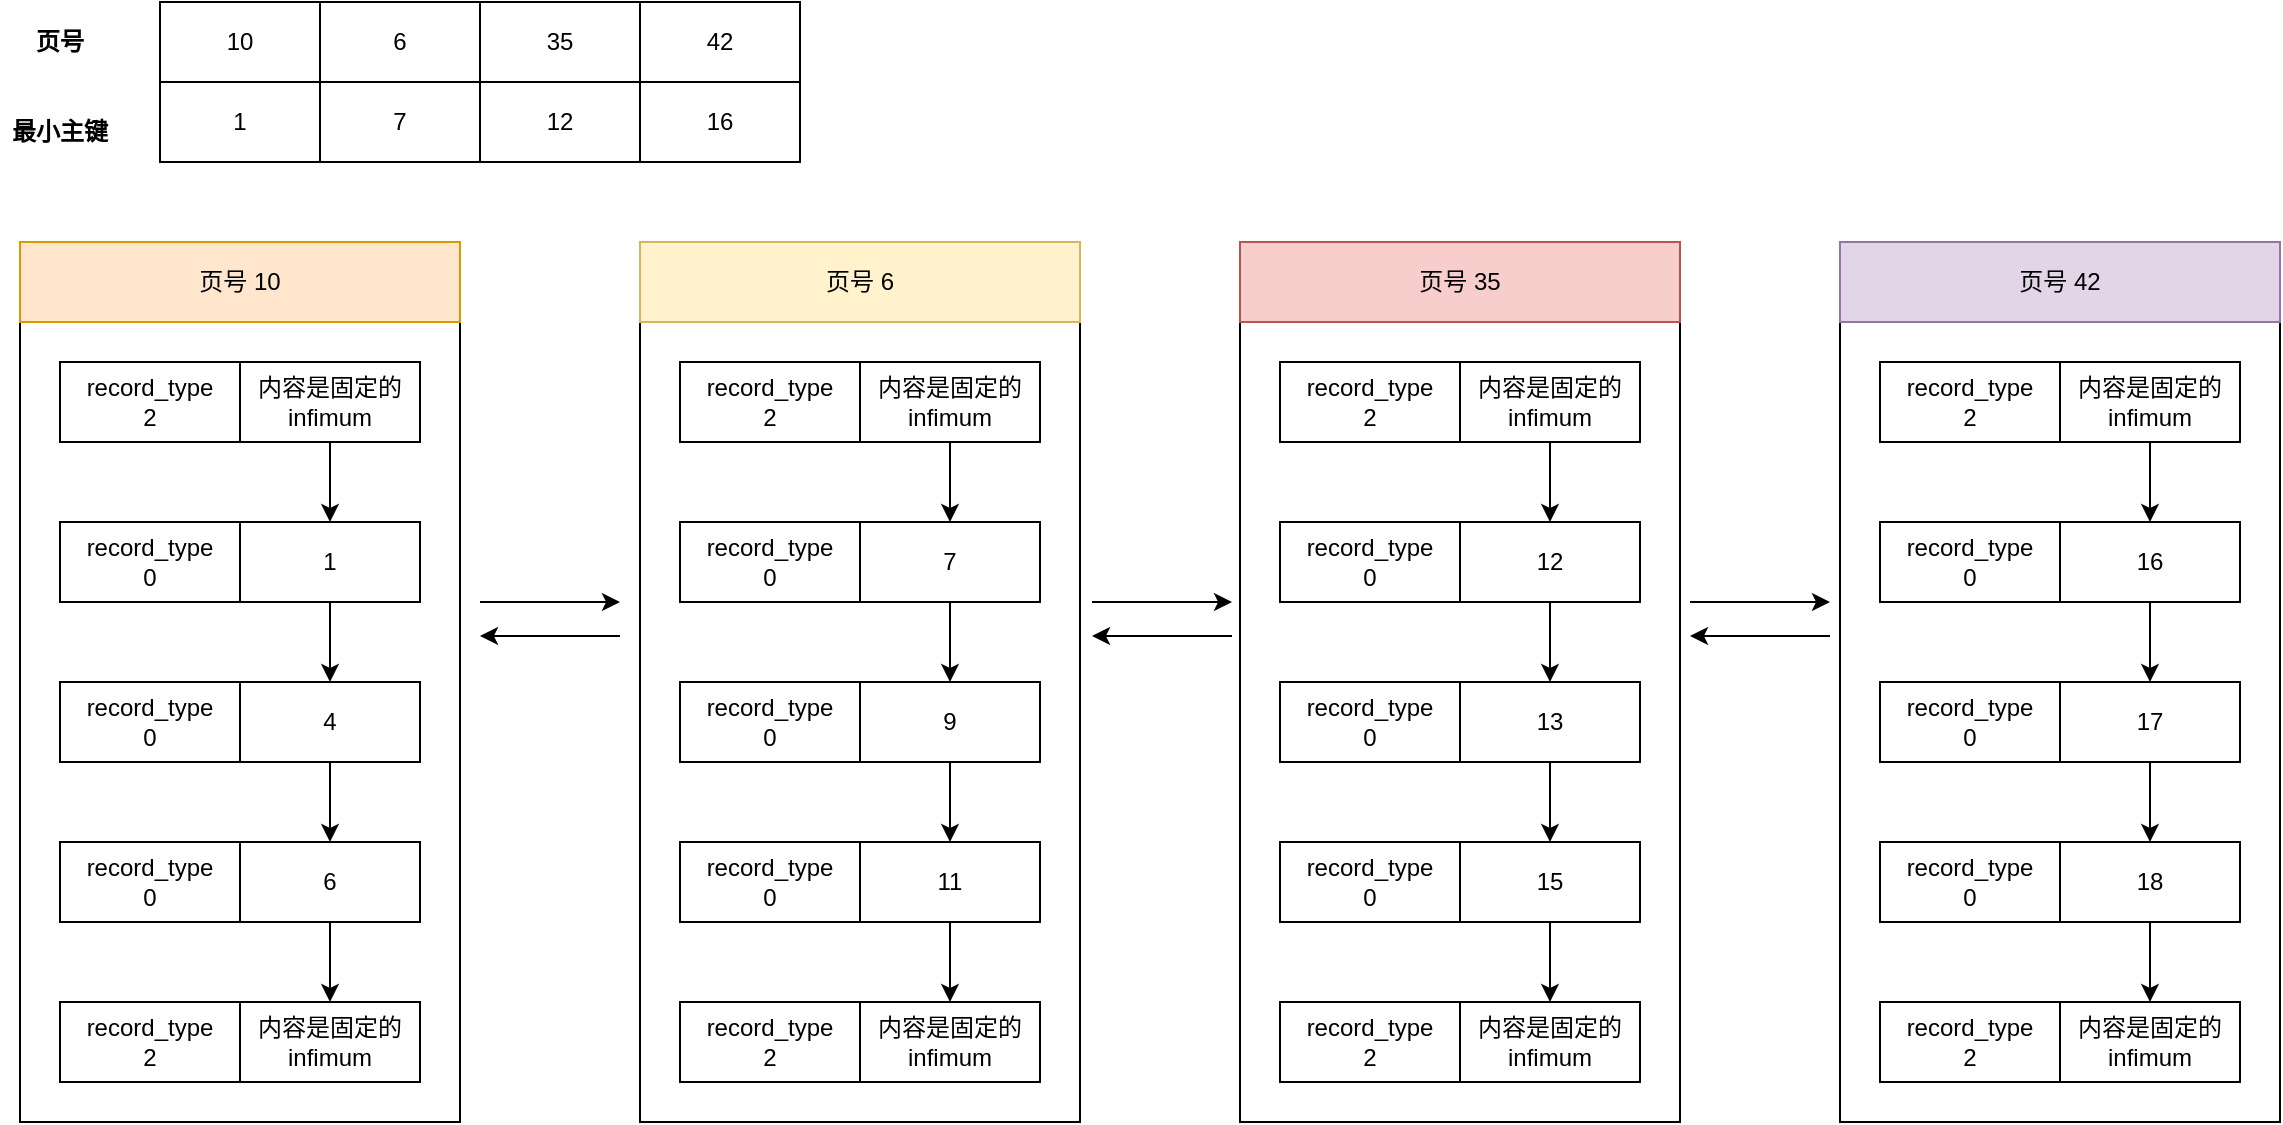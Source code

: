 <mxfile version="24.4.13" type="device">
  <diagram name="第 1 页" id="NKdOWmQQvm6w7fqxi8iw">
    <mxGraphModel dx="1050" dy="629" grid="1" gridSize="10" guides="1" tooltips="1" connect="1" arrows="1" fold="1" page="1" pageScale="1" pageWidth="1654" pageHeight="2336" math="0" shadow="0">
      <root>
        <mxCell id="0" />
        <mxCell id="1" parent="0" />
        <mxCell id="akZT5WM2nTWSPlgkCZJL-17" value="" style="rounded=0;whiteSpace=wrap;html=1;" vertex="1" parent="1">
          <mxGeometry x="210" y="260" width="220" height="400" as="geometry" />
        </mxCell>
        <mxCell id="akZT5WM2nTWSPlgkCZJL-2" value="页号 10" style="rounded=0;whiteSpace=wrap;html=1;fillColor=#ffe6cc;strokeColor=#d79b00;" vertex="1" parent="1">
          <mxGeometry x="210" y="220" width="220" height="40" as="geometry" />
        </mxCell>
        <mxCell id="akZT5WM2nTWSPlgkCZJL-3" value="record_type&lt;div&gt;2&lt;/div&gt;" style="rounded=0;whiteSpace=wrap;html=1;" vertex="1" parent="1">
          <mxGeometry x="230" y="280" width="90" height="40" as="geometry" />
        </mxCell>
        <mxCell id="akZT5WM2nTWSPlgkCZJL-7" style="edgeStyle=orthogonalEdgeStyle;rounded=0;orthogonalLoop=1;jettySize=auto;html=1;entryX=0.5;entryY=0;entryDx=0;entryDy=0;" edge="1" parent="1" source="akZT5WM2nTWSPlgkCZJL-4" target="akZT5WM2nTWSPlgkCZJL-6">
          <mxGeometry relative="1" as="geometry" />
        </mxCell>
        <mxCell id="akZT5WM2nTWSPlgkCZJL-4" value="内容是固定的&lt;div&gt;infimum&lt;/div&gt;" style="rounded=0;whiteSpace=wrap;html=1;" vertex="1" parent="1">
          <mxGeometry x="320" y="280" width="90" height="40" as="geometry" />
        </mxCell>
        <mxCell id="akZT5WM2nTWSPlgkCZJL-5" value="record_type&lt;div&gt;0&lt;/div&gt;" style="rounded=0;whiteSpace=wrap;html=1;" vertex="1" parent="1">
          <mxGeometry x="230" y="360" width="90" height="40" as="geometry" />
        </mxCell>
        <mxCell id="akZT5WM2nTWSPlgkCZJL-10" style="edgeStyle=orthogonalEdgeStyle;rounded=0;orthogonalLoop=1;jettySize=auto;html=1;entryX=0.5;entryY=0;entryDx=0;entryDy=0;" edge="1" parent="1" source="akZT5WM2nTWSPlgkCZJL-6" target="akZT5WM2nTWSPlgkCZJL-9">
          <mxGeometry relative="1" as="geometry" />
        </mxCell>
        <mxCell id="akZT5WM2nTWSPlgkCZJL-6" value="1" style="rounded=0;whiteSpace=wrap;html=1;" vertex="1" parent="1">
          <mxGeometry x="320" y="360" width="90" height="40" as="geometry" />
        </mxCell>
        <mxCell id="akZT5WM2nTWSPlgkCZJL-8" value="record_type&lt;div&gt;0&lt;/div&gt;" style="rounded=0;whiteSpace=wrap;html=1;" vertex="1" parent="1">
          <mxGeometry x="230" y="440" width="90" height="40" as="geometry" />
        </mxCell>
        <mxCell id="akZT5WM2nTWSPlgkCZJL-13" style="edgeStyle=orthogonalEdgeStyle;rounded=0;orthogonalLoop=1;jettySize=auto;html=1;entryX=0.5;entryY=0;entryDx=0;entryDy=0;" edge="1" parent="1" source="akZT5WM2nTWSPlgkCZJL-9" target="akZT5WM2nTWSPlgkCZJL-12">
          <mxGeometry relative="1" as="geometry" />
        </mxCell>
        <mxCell id="akZT5WM2nTWSPlgkCZJL-9" value="4" style="rounded=0;whiteSpace=wrap;html=1;" vertex="1" parent="1">
          <mxGeometry x="320" y="440" width="90" height="40" as="geometry" />
        </mxCell>
        <mxCell id="akZT5WM2nTWSPlgkCZJL-11" value="record_type&lt;div&gt;0&lt;/div&gt;" style="rounded=0;whiteSpace=wrap;html=1;" vertex="1" parent="1">
          <mxGeometry x="230" y="520" width="90" height="40" as="geometry" />
        </mxCell>
        <mxCell id="akZT5WM2nTWSPlgkCZJL-16" style="edgeStyle=orthogonalEdgeStyle;rounded=0;orthogonalLoop=1;jettySize=auto;html=1;entryX=0.5;entryY=0;entryDx=0;entryDy=0;" edge="1" parent="1" source="akZT5WM2nTWSPlgkCZJL-12" target="akZT5WM2nTWSPlgkCZJL-15">
          <mxGeometry relative="1" as="geometry" />
        </mxCell>
        <mxCell id="akZT5WM2nTWSPlgkCZJL-12" value="6" style="rounded=0;whiteSpace=wrap;html=1;" vertex="1" parent="1">
          <mxGeometry x="320" y="520" width="90" height="40" as="geometry" />
        </mxCell>
        <mxCell id="akZT5WM2nTWSPlgkCZJL-14" value="record_type&lt;div&gt;2&lt;/div&gt;" style="rounded=0;whiteSpace=wrap;html=1;" vertex="1" parent="1">
          <mxGeometry x="230" y="600" width="90" height="40" as="geometry" />
        </mxCell>
        <mxCell id="akZT5WM2nTWSPlgkCZJL-15" value="内容是固定的&lt;div&gt;infimum&lt;/div&gt;" style="rounded=0;whiteSpace=wrap;html=1;" vertex="1" parent="1">
          <mxGeometry x="320" y="600" width="90" height="40" as="geometry" />
        </mxCell>
        <mxCell id="akZT5WM2nTWSPlgkCZJL-18" value="" style="rounded=0;whiteSpace=wrap;html=1;" vertex="1" parent="1">
          <mxGeometry x="520" y="260" width="220" height="400" as="geometry" />
        </mxCell>
        <mxCell id="akZT5WM2nTWSPlgkCZJL-19" value="页号 6" style="rounded=0;whiteSpace=wrap;html=1;fillColor=#fff2cc;strokeColor=#d6b656;" vertex="1" parent="1">
          <mxGeometry x="520" y="220" width="220" height="40" as="geometry" />
        </mxCell>
        <mxCell id="akZT5WM2nTWSPlgkCZJL-20" value="record_type&lt;div&gt;2&lt;/div&gt;" style="rounded=0;whiteSpace=wrap;html=1;" vertex="1" parent="1">
          <mxGeometry x="540" y="280" width="90" height="40" as="geometry" />
        </mxCell>
        <mxCell id="akZT5WM2nTWSPlgkCZJL-21" style="edgeStyle=orthogonalEdgeStyle;rounded=0;orthogonalLoop=1;jettySize=auto;html=1;entryX=0.5;entryY=0;entryDx=0;entryDy=0;" edge="1" parent="1" source="akZT5WM2nTWSPlgkCZJL-22" target="akZT5WM2nTWSPlgkCZJL-25">
          <mxGeometry relative="1" as="geometry" />
        </mxCell>
        <mxCell id="akZT5WM2nTWSPlgkCZJL-22" value="内容是固定的&lt;div&gt;infimum&lt;/div&gt;" style="rounded=0;whiteSpace=wrap;html=1;" vertex="1" parent="1">
          <mxGeometry x="630" y="280" width="90" height="40" as="geometry" />
        </mxCell>
        <mxCell id="akZT5WM2nTWSPlgkCZJL-23" value="record_type&lt;div&gt;0&lt;/div&gt;" style="rounded=0;whiteSpace=wrap;html=1;" vertex="1" parent="1">
          <mxGeometry x="540" y="360" width="90" height="40" as="geometry" />
        </mxCell>
        <mxCell id="akZT5WM2nTWSPlgkCZJL-24" style="edgeStyle=orthogonalEdgeStyle;rounded=0;orthogonalLoop=1;jettySize=auto;html=1;entryX=0.5;entryY=0;entryDx=0;entryDy=0;" edge="1" parent="1" source="akZT5WM2nTWSPlgkCZJL-25" target="akZT5WM2nTWSPlgkCZJL-28">
          <mxGeometry relative="1" as="geometry" />
        </mxCell>
        <mxCell id="akZT5WM2nTWSPlgkCZJL-25" value="7" style="rounded=0;whiteSpace=wrap;html=1;" vertex="1" parent="1">
          <mxGeometry x="630" y="360" width="90" height="40" as="geometry" />
        </mxCell>
        <mxCell id="akZT5WM2nTWSPlgkCZJL-26" value="record_type&lt;div&gt;0&lt;/div&gt;" style="rounded=0;whiteSpace=wrap;html=1;" vertex="1" parent="1">
          <mxGeometry x="540" y="440" width="90" height="40" as="geometry" />
        </mxCell>
        <mxCell id="akZT5WM2nTWSPlgkCZJL-27" style="edgeStyle=orthogonalEdgeStyle;rounded=0;orthogonalLoop=1;jettySize=auto;html=1;entryX=0.5;entryY=0;entryDx=0;entryDy=0;" edge="1" parent="1" source="akZT5WM2nTWSPlgkCZJL-28" target="akZT5WM2nTWSPlgkCZJL-31">
          <mxGeometry relative="1" as="geometry" />
        </mxCell>
        <mxCell id="akZT5WM2nTWSPlgkCZJL-28" value="9" style="rounded=0;whiteSpace=wrap;html=1;" vertex="1" parent="1">
          <mxGeometry x="630" y="440" width="90" height="40" as="geometry" />
        </mxCell>
        <mxCell id="akZT5WM2nTWSPlgkCZJL-29" value="record_type&lt;div&gt;0&lt;/div&gt;" style="rounded=0;whiteSpace=wrap;html=1;" vertex="1" parent="1">
          <mxGeometry x="540" y="520" width="90" height="40" as="geometry" />
        </mxCell>
        <mxCell id="akZT5WM2nTWSPlgkCZJL-30" style="edgeStyle=orthogonalEdgeStyle;rounded=0;orthogonalLoop=1;jettySize=auto;html=1;entryX=0.5;entryY=0;entryDx=0;entryDy=0;" edge="1" parent="1" source="akZT5WM2nTWSPlgkCZJL-31" target="akZT5WM2nTWSPlgkCZJL-33">
          <mxGeometry relative="1" as="geometry" />
        </mxCell>
        <mxCell id="akZT5WM2nTWSPlgkCZJL-31" value="11" style="rounded=0;whiteSpace=wrap;html=1;" vertex="1" parent="1">
          <mxGeometry x="630" y="520" width="90" height="40" as="geometry" />
        </mxCell>
        <mxCell id="akZT5WM2nTWSPlgkCZJL-32" value="record_type&lt;div&gt;2&lt;/div&gt;" style="rounded=0;whiteSpace=wrap;html=1;" vertex="1" parent="1">
          <mxGeometry x="540" y="600" width="90" height="40" as="geometry" />
        </mxCell>
        <mxCell id="akZT5WM2nTWSPlgkCZJL-33" value="内容是固定的&lt;div&gt;infimum&lt;/div&gt;" style="rounded=0;whiteSpace=wrap;html=1;" vertex="1" parent="1">
          <mxGeometry x="630" y="600" width="90" height="40" as="geometry" />
        </mxCell>
        <mxCell id="akZT5WM2nTWSPlgkCZJL-34" value="" style="rounded=0;whiteSpace=wrap;html=1;" vertex="1" parent="1">
          <mxGeometry x="820" y="260" width="220" height="400" as="geometry" />
        </mxCell>
        <mxCell id="akZT5WM2nTWSPlgkCZJL-35" value="页号 35" style="rounded=0;whiteSpace=wrap;html=1;fillColor=#f8cecc;strokeColor=#b85450;" vertex="1" parent="1">
          <mxGeometry x="820" y="220" width="220" height="40" as="geometry" />
        </mxCell>
        <mxCell id="akZT5WM2nTWSPlgkCZJL-36" value="record_type&lt;div&gt;2&lt;/div&gt;" style="rounded=0;whiteSpace=wrap;html=1;" vertex="1" parent="1">
          <mxGeometry x="840" y="280" width="90" height="40" as="geometry" />
        </mxCell>
        <mxCell id="akZT5WM2nTWSPlgkCZJL-37" style="edgeStyle=orthogonalEdgeStyle;rounded=0;orthogonalLoop=1;jettySize=auto;html=1;entryX=0.5;entryY=0;entryDx=0;entryDy=0;" edge="1" parent="1" source="akZT5WM2nTWSPlgkCZJL-38" target="akZT5WM2nTWSPlgkCZJL-41">
          <mxGeometry relative="1" as="geometry" />
        </mxCell>
        <mxCell id="akZT5WM2nTWSPlgkCZJL-38" value="内容是固定的&lt;div&gt;infimum&lt;/div&gt;" style="rounded=0;whiteSpace=wrap;html=1;" vertex="1" parent="1">
          <mxGeometry x="930" y="280" width="90" height="40" as="geometry" />
        </mxCell>
        <mxCell id="akZT5WM2nTWSPlgkCZJL-39" value="record_type&lt;div&gt;0&lt;/div&gt;" style="rounded=0;whiteSpace=wrap;html=1;" vertex="1" parent="1">
          <mxGeometry x="840" y="360" width="90" height="40" as="geometry" />
        </mxCell>
        <mxCell id="akZT5WM2nTWSPlgkCZJL-40" style="edgeStyle=orthogonalEdgeStyle;rounded=0;orthogonalLoop=1;jettySize=auto;html=1;entryX=0.5;entryY=0;entryDx=0;entryDy=0;" edge="1" parent="1" source="akZT5WM2nTWSPlgkCZJL-41" target="akZT5WM2nTWSPlgkCZJL-44">
          <mxGeometry relative="1" as="geometry" />
        </mxCell>
        <mxCell id="akZT5WM2nTWSPlgkCZJL-41" value="12" style="rounded=0;whiteSpace=wrap;html=1;" vertex="1" parent="1">
          <mxGeometry x="930" y="360" width="90" height="40" as="geometry" />
        </mxCell>
        <mxCell id="akZT5WM2nTWSPlgkCZJL-42" value="record_type&lt;div&gt;0&lt;/div&gt;" style="rounded=0;whiteSpace=wrap;html=1;" vertex="1" parent="1">
          <mxGeometry x="840" y="440" width="90" height="40" as="geometry" />
        </mxCell>
        <mxCell id="akZT5WM2nTWSPlgkCZJL-43" style="edgeStyle=orthogonalEdgeStyle;rounded=0;orthogonalLoop=1;jettySize=auto;html=1;entryX=0.5;entryY=0;entryDx=0;entryDy=0;" edge="1" parent="1" source="akZT5WM2nTWSPlgkCZJL-44" target="akZT5WM2nTWSPlgkCZJL-47">
          <mxGeometry relative="1" as="geometry" />
        </mxCell>
        <mxCell id="akZT5WM2nTWSPlgkCZJL-44" value="13" style="rounded=0;whiteSpace=wrap;html=1;" vertex="1" parent="1">
          <mxGeometry x="930" y="440" width="90" height="40" as="geometry" />
        </mxCell>
        <mxCell id="akZT5WM2nTWSPlgkCZJL-45" value="record_type&lt;div&gt;0&lt;/div&gt;" style="rounded=0;whiteSpace=wrap;html=1;" vertex="1" parent="1">
          <mxGeometry x="840" y="520" width="90" height="40" as="geometry" />
        </mxCell>
        <mxCell id="akZT5WM2nTWSPlgkCZJL-46" style="edgeStyle=orthogonalEdgeStyle;rounded=0;orthogonalLoop=1;jettySize=auto;html=1;entryX=0.5;entryY=0;entryDx=0;entryDy=0;" edge="1" parent="1" source="akZT5WM2nTWSPlgkCZJL-47" target="akZT5WM2nTWSPlgkCZJL-49">
          <mxGeometry relative="1" as="geometry" />
        </mxCell>
        <mxCell id="akZT5WM2nTWSPlgkCZJL-47" value="15" style="rounded=0;whiteSpace=wrap;html=1;" vertex="1" parent="1">
          <mxGeometry x="930" y="520" width="90" height="40" as="geometry" />
        </mxCell>
        <mxCell id="akZT5WM2nTWSPlgkCZJL-48" value="record_type&lt;div&gt;2&lt;/div&gt;" style="rounded=0;whiteSpace=wrap;html=1;" vertex="1" parent="1">
          <mxGeometry x="840" y="600" width="90" height="40" as="geometry" />
        </mxCell>
        <mxCell id="akZT5WM2nTWSPlgkCZJL-49" value="内容是固定的&lt;div&gt;infimum&lt;/div&gt;" style="rounded=0;whiteSpace=wrap;html=1;" vertex="1" parent="1">
          <mxGeometry x="930" y="600" width="90" height="40" as="geometry" />
        </mxCell>
        <mxCell id="akZT5WM2nTWSPlgkCZJL-50" value="" style="rounded=0;whiteSpace=wrap;html=1;" vertex="1" parent="1">
          <mxGeometry x="1120" y="260" width="220" height="400" as="geometry" />
        </mxCell>
        <mxCell id="akZT5WM2nTWSPlgkCZJL-51" value="页号 42" style="rounded=0;whiteSpace=wrap;html=1;fillColor=#e1d5e7;strokeColor=#9673a6;" vertex="1" parent="1">
          <mxGeometry x="1120" y="220" width="220" height="40" as="geometry" />
        </mxCell>
        <mxCell id="akZT5WM2nTWSPlgkCZJL-52" value="record_type&lt;div&gt;2&lt;/div&gt;" style="rounded=0;whiteSpace=wrap;html=1;" vertex="1" parent="1">
          <mxGeometry x="1140" y="280" width="90" height="40" as="geometry" />
        </mxCell>
        <mxCell id="akZT5WM2nTWSPlgkCZJL-53" style="edgeStyle=orthogonalEdgeStyle;rounded=0;orthogonalLoop=1;jettySize=auto;html=1;entryX=0.5;entryY=0;entryDx=0;entryDy=0;" edge="1" parent="1" source="akZT5WM2nTWSPlgkCZJL-54" target="akZT5WM2nTWSPlgkCZJL-57">
          <mxGeometry relative="1" as="geometry" />
        </mxCell>
        <mxCell id="akZT5WM2nTWSPlgkCZJL-54" value="内容是固定的&lt;div&gt;infimum&lt;/div&gt;" style="rounded=0;whiteSpace=wrap;html=1;" vertex="1" parent="1">
          <mxGeometry x="1230" y="280" width="90" height="40" as="geometry" />
        </mxCell>
        <mxCell id="akZT5WM2nTWSPlgkCZJL-55" value="record_type&lt;div&gt;0&lt;/div&gt;" style="rounded=0;whiteSpace=wrap;html=1;" vertex="1" parent="1">
          <mxGeometry x="1140" y="360" width="90" height="40" as="geometry" />
        </mxCell>
        <mxCell id="akZT5WM2nTWSPlgkCZJL-56" style="edgeStyle=orthogonalEdgeStyle;rounded=0;orthogonalLoop=1;jettySize=auto;html=1;entryX=0.5;entryY=0;entryDx=0;entryDy=0;" edge="1" parent="1" source="akZT5WM2nTWSPlgkCZJL-57" target="akZT5WM2nTWSPlgkCZJL-60">
          <mxGeometry relative="1" as="geometry" />
        </mxCell>
        <mxCell id="akZT5WM2nTWSPlgkCZJL-57" value="16" style="rounded=0;whiteSpace=wrap;html=1;" vertex="1" parent="1">
          <mxGeometry x="1230" y="360" width="90" height="40" as="geometry" />
        </mxCell>
        <mxCell id="akZT5WM2nTWSPlgkCZJL-58" value="record_type&lt;div&gt;0&lt;/div&gt;" style="rounded=0;whiteSpace=wrap;html=1;" vertex="1" parent="1">
          <mxGeometry x="1140" y="440" width="90" height="40" as="geometry" />
        </mxCell>
        <mxCell id="akZT5WM2nTWSPlgkCZJL-59" style="edgeStyle=orthogonalEdgeStyle;rounded=0;orthogonalLoop=1;jettySize=auto;html=1;entryX=0.5;entryY=0;entryDx=0;entryDy=0;" edge="1" parent="1" source="akZT5WM2nTWSPlgkCZJL-60" target="akZT5WM2nTWSPlgkCZJL-63">
          <mxGeometry relative="1" as="geometry" />
        </mxCell>
        <mxCell id="akZT5WM2nTWSPlgkCZJL-60" value="17" style="rounded=0;whiteSpace=wrap;html=1;" vertex="1" parent="1">
          <mxGeometry x="1230" y="440" width="90" height="40" as="geometry" />
        </mxCell>
        <mxCell id="akZT5WM2nTWSPlgkCZJL-61" value="record_type&lt;div&gt;0&lt;/div&gt;" style="rounded=0;whiteSpace=wrap;html=1;" vertex="1" parent="1">
          <mxGeometry x="1140" y="520" width="90" height="40" as="geometry" />
        </mxCell>
        <mxCell id="akZT5WM2nTWSPlgkCZJL-62" style="edgeStyle=orthogonalEdgeStyle;rounded=0;orthogonalLoop=1;jettySize=auto;html=1;entryX=0.5;entryY=0;entryDx=0;entryDy=0;" edge="1" parent="1" source="akZT5WM2nTWSPlgkCZJL-63" target="akZT5WM2nTWSPlgkCZJL-65">
          <mxGeometry relative="1" as="geometry" />
        </mxCell>
        <mxCell id="akZT5WM2nTWSPlgkCZJL-63" value="18" style="rounded=0;whiteSpace=wrap;html=1;" vertex="1" parent="1">
          <mxGeometry x="1230" y="520" width="90" height="40" as="geometry" />
        </mxCell>
        <mxCell id="akZT5WM2nTWSPlgkCZJL-64" value="record_type&lt;div&gt;2&lt;/div&gt;" style="rounded=0;whiteSpace=wrap;html=1;" vertex="1" parent="1">
          <mxGeometry x="1140" y="600" width="90" height="40" as="geometry" />
        </mxCell>
        <mxCell id="akZT5WM2nTWSPlgkCZJL-65" value="内容是固定的&lt;div&gt;infimum&lt;/div&gt;" style="rounded=0;whiteSpace=wrap;html=1;" vertex="1" parent="1">
          <mxGeometry x="1230" y="600" width="90" height="40" as="geometry" />
        </mxCell>
        <mxCell id="akZT5WM2nTWSPlgkCZJL-66" value="" style="endArrow=classic;html=1;rounded=0;" edge="1" parent="1">
          <mxGeometry width="50" height="50" relative="1" as="geometry">
            <mxPoint x="440" y="400" as="sourcePoint" />
            <mxPoint x="510" y="400" as="targetPoint" />
          </mxGeometry>
        </mxCell>
        <mxCell id="akZT5WM2nTWSPlgkCZJL-67" value="" style="endArrow=none;html=1;rounded=0;startArrow=classic;startFill=1;endFill=0;" edge="1" parent="1">
          <mxGeometry width="50" height="50" relative="1" as="geometry">
            <mxPoint x="440" y="417" as="sourcePoint" />
            <mxPoint x="510" y="417" as="targetPoint" />
          </mxGeometry>
        </mxCell>
        <mxCell id="akZT5WM2nTWSPlgkCZJL-68" value="" style="endArrow=classic;html=1;rounded=0;" edge="1" parent="1">
          <mxGeometry width="50" height="50" relative="1" as="geometry">
            <mxPoint x="746" y="400" as="sourcePoint" />
            <mxPoint x="816" y="400" as="targetPoint" />
          </mxGeometry>
        </mxCell>
        <mxCell id="akZT5WM2nTWSPlgkCZJL-69" value="" style="endArrow=none;html=1;rounded=0;startArrow=classic;startFill=1;endFill=0;" edge="1" parent="1">
          <mxGeometry width="50" height="50" relative="1" as="geometry">
            <mxPoint x="746" y="417" as="sourcePoint" />
            <mxPoint x="816" y="417" as="targetPoint" />
          </mxGeometry>
        </mxCell>
        <mxCell id="akZT5WM2nTWSPlgkCZJL-70" value="" style="endArrow=classic;html=1;rounded=0;" edge="1" parent="1">
          <mxGeometry width="50" height="50" relative="1" as="geometry">
            <mxPoint x="1045" y="400" as="sourcePoint" />
            <mxPoint x="1115" y="400" as="targetPoint" />
          </mxGeometry>
        </mxCell>
        <mxCell id="akZT5WM2nTWSPlgkCZJL-71" value="" style="endArrow=none;html=1;rounded=0;startArrow=classic;startFill=1;endFill=0;" edge="1" parent="1">
          <mxGeometry width="50" height="50" relative="1" as="geometry">
            <mxPoint x="1045" y="417" as="sourcePoint" />
            <mxPoint x="1115" y="417" as="targetPoint" />
          </mxGeometry>
        </mxCell>
        <mxCell id="akZT5WM2nTWSPlgkCZJL-72" value="10" style="rounded=0;whiteSpace=wrap;html=1;" vertex="1" parent="1">
          <mxGeometry x="280" y="100" width="80" height="40" as="geometry" />
        </mxCell>
        <mxCell id="akZT5WM2nTWSPlgkCZJL-73" value="6" style="rounded=0;whiteSpace=wrap;html=1;" vertex="1" parent="1">
          <mxGeometry x="360" y="100" width="80" height="40" as="geometry" />
        </mxCell>
        <mxCell id="akZT5WM2nTWSPlgkCZJL-74" value="35" style="rounded=0;whiteSpace=wrap;html=1;" vertex="1" parent="1">
          <mxGeometry x="440" y="100" width="80" height="40" as="geometry" />
        </mxCell>
        <mxCell id="akZT5WM2nTWSPlgkCZJL-75" value="42" style="rounded=0;whiteSpace=wrap;html=1;" vertex="1" parent="1">
          <mxGeometry x="520" y="100" width="80" height="40" as="geometry" />
        </mxCell>
        <mxCell id="akZT5WM2nTWSPlgkCZJL-76" value="1" style="rounded=0;whiteSpace=wrap;html=1;" vertex="1" parent="1">
          <mxGeometry x="280" y="140" width="80" height="40" as="geometry" />
        </mxCell>
        <mxCell id="akZT5WM2nTWSPlgkCZJL-77" value="7" style="rounded=0;whiteSpace=wrap;html=1;" vertex="1" parent="1">
          <mxGeometry x="360" y="140" width="80" height="40" as="geometry" />
        </mxCell>
        <mxCell id="akZT5WM2nTWSPlgkCZJL-78" value="12" style="rounded=0;whiteSpace=wrap;html=1;" vertex="1" parent="1">
          <mxGeometry x="440" y="140" width="80" height="40" as="geometry" />
        </mxCell>
        <mxCell id="akZT5WM2nTWSPlgkCZJL-79" value="16" style="rounded=0;whiteSpace=wrap;html=1;" vertex="1" parent="1">
          <mxGeometry x="520" y="140" width="80" height="40" as="geometry" />
        </mxCell>
        <mxCell id="akZT5WM2nTWSPlgkCZJL-80" value="&lt;b&gt;页号&lt;/b&gt;" style="text;html=1;align=center;verticalAlign=middle;whiteSpace=wrap;rounded=0;" vertex="1" parent="1">
          <mxGeometry x="200" y="105" width="60" height="30" as="geometry" />
        </mxCell>
        <mxCell id="akZT5WM2nTWSPlgkCZJL-81" value="&lt;b&gt;最小主键&lt;/b&gt;" style="text;html=1;align=center;verticalAlign=middle;whiteSpace=wrap;rounded=0;" vertex="1" parent="1">
          <mxGeometry x="200" y="150" width="60" height="30" as="geometry" />
        </mxCell>
      </root>
    </mxGraphModel>
  </diagram>
</mxfile>
